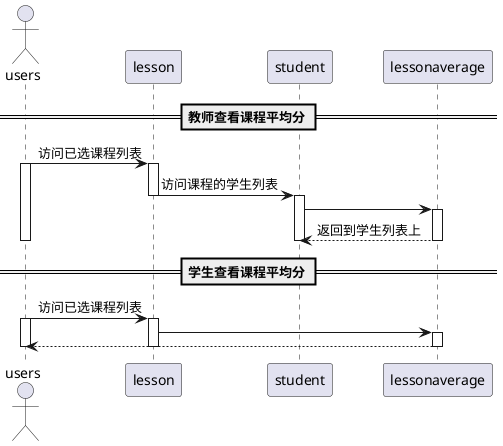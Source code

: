 @startuml
actor users
participant lesson
participant student
participant lessonaverage
== 教师查看课程平均分 ==
users -> lesson:访问已选课程列表
activate users
activate lesson
lesson -> student:访问课程的学生列表
deactivate lesson
activate student
student ->lessonaverage
activate lessonaverage
lessonaverage --> student:返回到学生列表上
deactivate student
deactivate users
deactivate lessonaverage
== 学生查看课程平均分 ==
users -> lesson:访问已选课程列表
activate users
activate lesson
lesson ->lessonaverage
activate lessonaverage
lessonaverage -->users
deactivate lessonaverage
deactivate lesson
deactivate users
@enduml